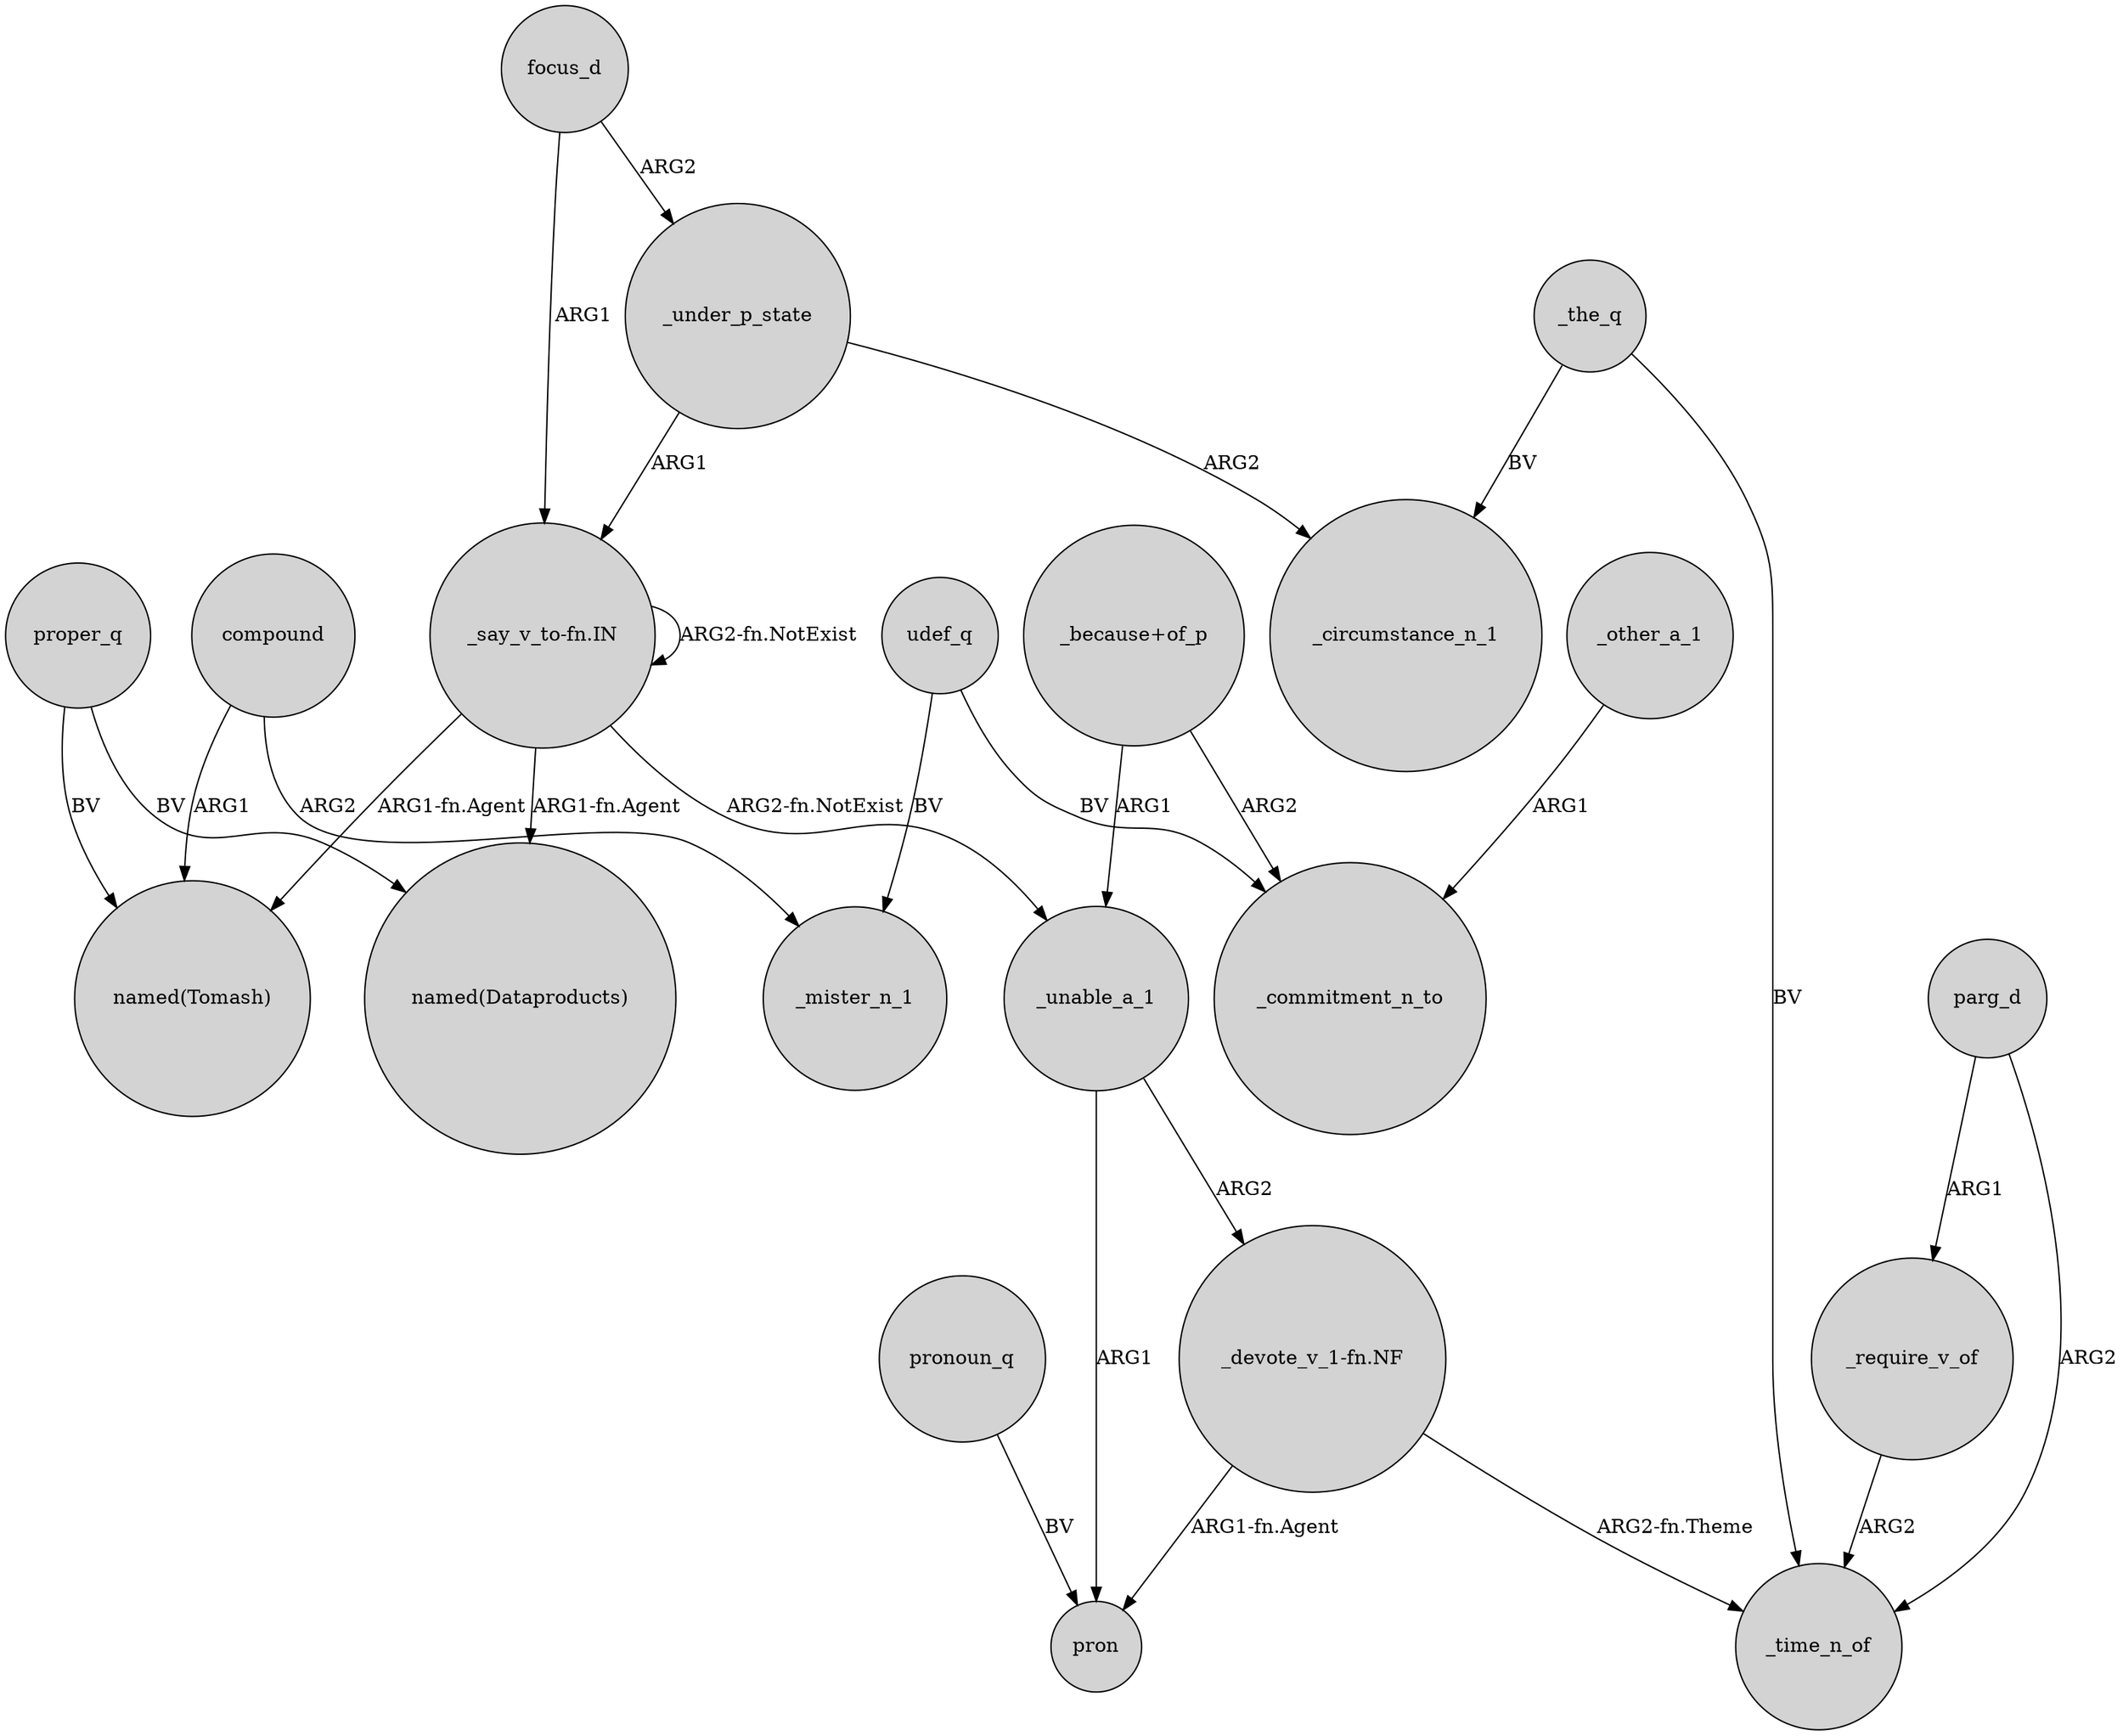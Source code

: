 digraph {
	node [shape=circle style=filled]
	_under_p_state -> "_say_v_to-fn.IN" [label=ARG1]
	"_say_v_to-fn.IN" -> "_say_v_to-fn.IN" [label="ARG2-fn.NotExist"]
	_under_p_state -> _circumstance_n_1 [label=ARG2]
	"_devote_v_1-fn.NF" -> pron [label="ARG1-fn.Agent"]
	udef_q -> _commitment_n_to [label=BV]
	_the_q -> _circumstance_n_1 [label=BV]
	compound -> _mister_n_1 [label=ARG2]
	"_because+of_p" -> _commitment_n_to [label=ARG2]
	proper_q -> "named(Dataproducts)" [label=BV]
	proper_q -> "named(Tomash)" [label=BV]
	udef_q -> _mister_n_1 [label=BV]
	parg_d -> _time_n_of [label=ARG2]
	_other_a_1 -> _commitment_n_to [label=ARG1]
	_unable_a_1 -> pron [label=ARG1]
	"_because+of_p" -> _unable_a_1 [label=ARG1]
	compound -> "named(Tomash)" [label=ARG1]
	"_say_v_to-fn.IN" -> _unable_a_1 [label="ARG2-fn.NotExist"]
	pronoun_q -> pron [label=BV]
	"_say_v_to-fn.IN" -> "named(Tomash)" [label="ARG1-fn.Agent"]
	_the_q -> _time_n_of [label=BV]
	_require_v_of -> _time_n_of [label=ARG2]
	"_say_v_to-fn.IN" -> "named(Dataproducts)" [label="ARG1-fn.Agent"]
	parg_d -> _require_v_of [label=ARG1]
	_unable_a_1 -> "_devote_v_1-fn.NF" [label=ARG2]
	focus_d -> _under_p_state [label=ARG2]
	"_devote_v_1-fn.NF" -> _time_n_of [label="ARG2-fn.Theme"]
	focus_d -> "_say_v_to-fn.IN" [label=ARG1]
}
